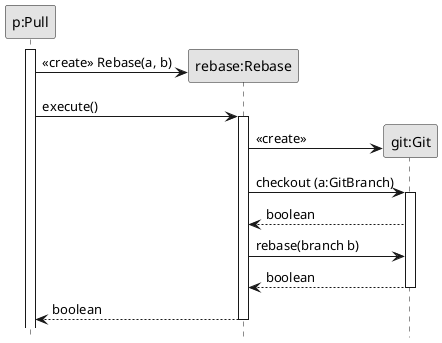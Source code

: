 @startuml
skinparam monochrome true
hide footbox
participant "p:Pull" as pull
participant "rebase:Rebase" as rebase
participant "git:Git" as git

create rebase
activate pull
pull -> rebase : <<create>> Rebase(a, b)
pull -> rebase : execute()
activate rebase
create git
rebase -> git : <<create>>
rebase -> git : checkout (a:GitBranch)
activate git
git --> rebase : boolean
rebase -> git : rebase(branch b)
git --> rebase : boolean
deactivate git
rebase --> pull : boolean
deactivate rebase


@enduml